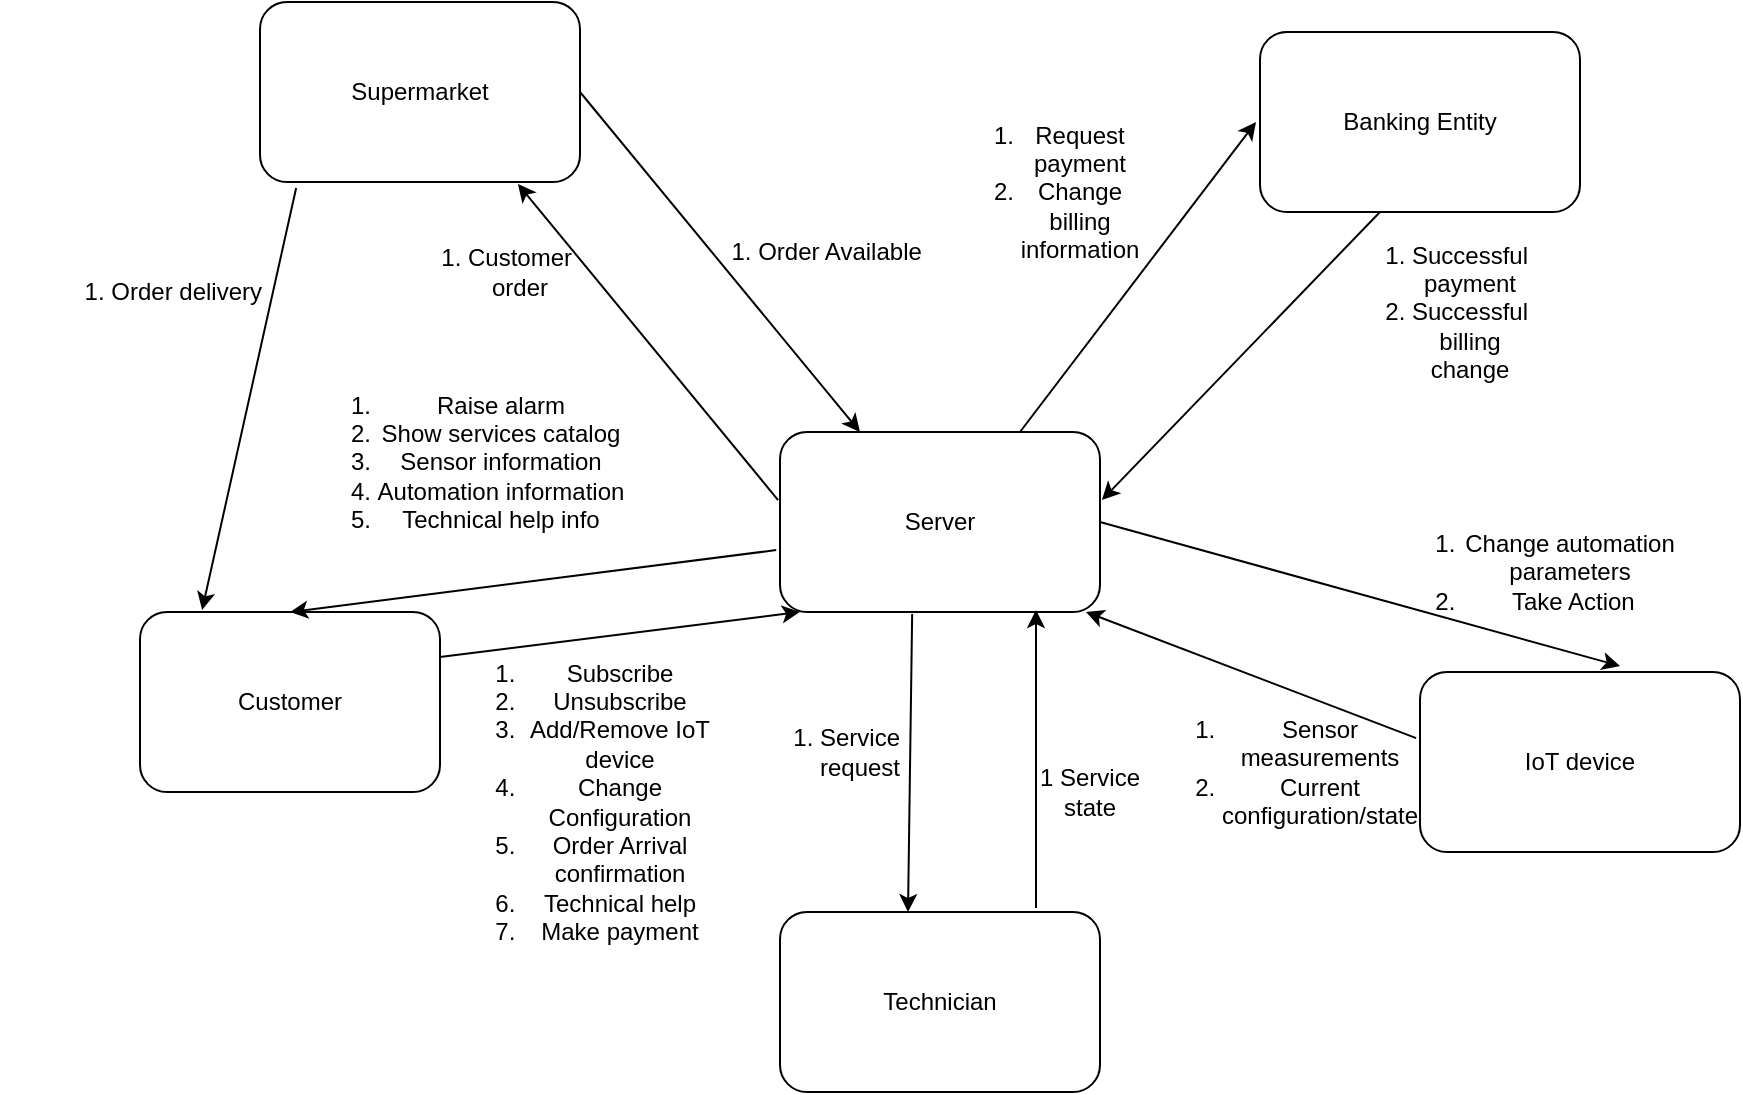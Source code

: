 <mxfile version="14.4.9" type="device"><diagram id="q1zlhT5ALgATSpc70-2m" name="Page-1"><mxGraphModel dx="1718" dy="393" grid="1" gridSize="10" guides="1" tooltips="1" connect="1" arrows="1" fold="1" page="1" pageScale="1" pageWidth="850" pageHeight="1100" math="0" shadow="0"><root><mxCell id="0"/><mxCell id="1" parent="0"/><mxCell id="SgFRur6B__4GydZNy9-J-1" value="Server" style="rounded=1;whiteSpace=wrap;html=1;" parent="1" vertex="1"><mxGeometry x="360" y="300" width="160" height="90" as="geometry"/></mxCell><mxCell id="SgFRur6B__4GydZNy9-J-2" value="Banking Entity" style="rounded=1;whiteSpace=wrap;html=1;" parent="1" vertex="1"><mxGeometry x="600" y="100" width="160" height="90" as="geometry"/></mxCell><mxCell id="SgFRur6B__4GydZNy9-J-3" value="Customer" style="rounded=1;whiteSpace=wrap;html=1;" parent="1" vertex="1"><mxGeometry x="40" y="390" width="150" height="90" as="geometry"/></mxCell><mxCell id="SgFRur6B__4GydZNy9-J-4" value="IoT device" style="rounded=1;whiteSpace=wrap;html=1;" parent="1" vertex="1"><mxGeometry x="680" y="420" width="160" height="90" as="geometry"/></mxCell><mxCell id="SgFRur6B__4GydZNy9-J-5" value="Supermarket" style="rounded=1;whiteSpace=wrap;html=1;" parent="1" vertex="1"><mxGeometry x="100" y="85" width="160" height="90" as="geometry"/></mxCell><mxCell id="SgFRur6B__4GydZNy9-J-9" value="" style="endArrow=classic;html=1;exitX=1;exitY=0.5;exitDx=0;exitDy=0;entryX=0.25;entryY=0;entryDx=0;entryDy=0;" parent="1" source="SgFRur6B__4GydZNy9-J-5" target="SgFRur6B__4GydZNy9-J-1" edge="1"><mxGeometry width="50" height="50" relative="1" as="geometry"><mxPoint x="400" y="260" as="sourcePoint"/><mxPoint x="450" y="210" as="targetPoint"/></mxGeometry></mxCell><mxCell id="SgFRur6B__4GydZNy9-J-10" value="" style="endArrow=classic;html=1;exitX=-0.006;exitY=0.378;exitDx=0;exitDy=0;entryX=0.806;entryY=1.011;entryDx=0;entryDy=0;entryPerimeter=0;exitPerimeter=0;" parent="1" source="SgFRur6B__4GydZNy9-J-1" target="SgFRur6B__4GydZNy9-J-5" edge="1"><mxGeometry width="50" height="50" relative="1" as="geometry"><mxPoint x="400" y="260" as="sourcePoint"/><mxPoint x="450" y="210" as="targetPoint"/></mxGeometry></mxCell><mxCell id="SgFRur6B__4GydZNy9-J-11" value="" style="endArrow=classic;html=1;exitX=-0.012;exitY=0.656;exitDx=0;exitDy=0;entryX=0.5;entryY=0;entryDx=0;entryDy=0;exitPerimeter=0;" parent="1" source="SgFRur6B__4GydZNy9-J-1" target="SgFRur6B__4GydZNy9-J-3" edge="1"><mxGeometry width="50" height="50" relative="1" as="geometry"><mxPoint x="400" y="260" as="sourcePoint"/><mxPoint x="330" y="579" as="targetPoint"/></mxGeometry></mxCell><mxCell id="SgFRur6B__4GydZNy9-J-12" value="" style="endArrow=classic;html=1;exitX=1;exitY=0.25;exitDx=0;exitDy=0;" parent="1" source="SgFRur6B__4GydZNy9-J-3" edge="1"><mxGeometry width="50" height="50" relative="1" as="geometry"><mxPoint x="370" y="294" as="sourcePoint"/><mxPoint x="370" y="390" as="targetPoint"/></mxGeometry></mxCell><mxCell id="SgFRur6B__4GydZNy9-J-14" value="" style="endArrow=classic;html=1;exitX=-0.012;exitY=0.367;exitDx=0;exitDy=0;exitPerimeter=0;entryX=0.956;entryY=1;entryDx=0;entryDy=0;entryPerimeter=0;" parent="1" source="SgFRur6B__4GydZNy9-J-4" target="SgFRur6B__4GydZNy9-J-1" edge="1"><mxGeometry width="50" height="50" relative="1" as="geometry"><mxPoint x="400" y="260" as="sourcePoint"/><mxPoint x="450" y="210" as="targetPoint"/></mxGeometry></mxCell><mxCell id="SgFRur6B__4GydZNy9-J-15" value="" style="endArrow=classic;html=1;exitX=1;exitY=0.5;exitDx=0;exitDy=0;entryX=0.625;entryY=-0.033;entryDx=0;entryDy=0;entryPerimeter=0;" parent="1" source="SgFRur6B__4GydZNy9-J-1" target="SgFRur6B__4GydZNy9-J-4" edge="1"><mxGeometry width="50" height="50" relative="1" as="geometry"><mxPoint x="400" y="260" as="sourcePoint"/><mxPoint x="450" y="210" as="targetPoint"/></mxGeometry></mxCell><mxCell id="SgFRur6B__4GydZNy9-J-16" value="" style="endArrow=classic;html=1;exitX=0.75;exitY=0;exitDx=0;exitDy=0;" parent="1" source="SgFRur6B__4GydZNy9-J-1" edge="1"><mxGeometry width="50" height="50" relative="1" as="geometry"><mxPoint x="400" y="260" as="sourcePoint"/><mxPoint x="598" y="145" as="targetPoint"/></mxGeometry></mxCell><mxCell id="SgFRur6B__4GydZNy9-J-17" value="" style="endArrow=classic;html=1;exitX=0.375;exitY=1;exitDx=0;exitDy=0;entryX=1.006;entryY=0.378;entryDx=0;entryDy=0;exitPerimeter=0;entryPerimeter=0;" parent="1" source="SgFRur6B__4GydZNy9-J-2" target="SgFRur6B__4GydZNy9-J-1" edge="1"><mxGeometry width="50" height="50" relative="1" as="geometry"><mxPoint x="400" y="260" as="sourcePoint"/><mxPoint x="450" y="210" as="targetPoint"/></mxGeometry></mxCell><mxCell id="SgFRur6B__4GydZNy9-J-18" value="&lt;ol&gt;&lt;li&gt;Subscribe&lt;/li&gt;&lt;li&gt;Unsubscribe&lt;/li&gt;&lt;li&gt;Add/Remove IoT device&lt;/li&gt;&lt;li&gt;Change Configuration&lt;/li&gt;&lt;li&gt;Order Arrival confirmation&lt;/li&gt;&lt;li&gt;Technical help&lt;/li&gt;&lt;li&gt;Make payment&lt;/li&gt;&lt;/ol&gt;" style="text;html=1;strokeColor=none;fillColor=none;align=center;verticalAlign=middle;whiteSpace=wrap;rounded=0;" parent="1" vertex="1"><mxGeometry x="190" y="430" width="140" height="110" as="geometry"/></mxCell><mxCell id="SgFRur6B__4GydZNy9-J-21" value="&lt;ol&gt;&lt;li&gt;Sensor measurements&lt;/li&gt;&lt;li&gt;Current configuration/state&lt;/li&gt;&lt;/ol&gt;" style="text;html=1;strokeColor=none;fillColor=none;align=center;verticalAlign=middle;whiteSpace=wrap;rounded=0;" parent="1" vertex="1"><mxGeometry x="590" y="460" width="40" height="20" as="geometry"/></mxCell><mxCell id="SgFRur6B__4GydZNy9-J-23" value="&lt;ol&gt;&lt;li&gt;Change automation parameters&lt;/li&gt;&lt;li&gt;&amp;nbsp;Take Action&lt;/li&gt;&lt;/ol&gt;" style="text;html=1;strokeColor=none;fillColor=none;align=center;verticalAlign=middle;whiteSpace=wrap;rounded=0;" parent="1" vertex="1"><mxGeometry x="660" y="360" width="150" height="20" as="geometry"/></mxCell><mxCell id="SgFRur6B__4GydZNy9-J-24" value="&lt;ol&gt;&lt;li&gt;Successful payment&lt;/li&gt;&lt;li&gt;Successful billing change&lt;/li&gt;&lt;/ol&gt;" style="text;html=1;strokeColor=none;fillColor=none;align=center;verticalAlign=middle;whiteSpace=wrap;rounded=0;" parent="1" vertex="1"><mxGeometry x="640" y="230" width="90" height="20" as="geometry"/></mxCell><mxCell id="SgFRur6B__4GydZNy9-J-25" value="&lt;ol&gt;&lt;li&gt;Request payment&lt;/li&gt;&lt;li&gt;Change billing information&lt;/li&gt;&lt;/ol&gt;" style="text;html=1;strokeColor=none;fillColor=none;align=center;verticalAlign=middle;whiteSpace=wrap;rounded=0;" parent="1" vertex="1"><mxGeometry x="450" y="170" width="80" height="20" as="geometry"/></mxCell><mxCell id="SgFRur6B__4GydZNy9-J-26" value="&lt;ol&gt;&lt;li&gt;Customer order&lt;/li&gt;&lt;/ol&gt;" style="text;html=1;strokeColor=none;fillColor=none;align=center;verticalAlign=middle;whiteSpace=wrap;rounded=0;" parent="1" vertex="1"><mxGeometry x="190" y="210" width="40" height="20" as="geometry"/></mxCell><mxCell id="SgFRur6B__4GydZNy9-J-27" value="&lt;ol&gt;&lt;li&gt;Order Available&lt;/li&gt;&lt;/ol&gt;" style="text;html=1;strokeColor=none;fillColor=none;align=center;verticalAlign=middle;whiteSpace=wrap;rounded=0;" parent="1" vertex="1"><mxGeometry x="300" y="200" width="140" height="20" as="geometry"/></mxCell><mxCell id="SgFRur6B__4GydZNy9-J-28" value="Technician" style="rounded=1;whiteSpace=wrap;html=1;" parent="1" vertex="1"><mxGeometry x="360" y="540" width="160" height="90" as="geometry"/></mxCell><mxCell id="SgFRur6B__4GydZNy9-J-29" value="" style="endArrow=classic;html=1;exitX=0.413;exitY=1.011;exitDx=0;exitDy=0;exitPerimeter=0;" parent="1" source="SgFRur6B__4GydZNy9-J-1" edge="1"><mxGeometry width="50" height="50" relative="1" as="geometry"><mxPoint x="400" y="400" as="sourcePoint"/><mxPoint x="424" y="540" as="targetPoint"/></mxGeometry></mxCell><mxCell id="SgFRur6B__4GydZNy9-J-30" value="" style="endArrow=classic;html=1;entryX=0.8;entryY=0.989;entryDx=0;entryDy=0;entryPerimeter=0;" parent="1" target="SgFRur6B__4GydZNy9-J-1" edge="1"><mxGeometry width="50" height="50" relative="1" as="geometry"><mxPoint x="488" y="538" as="sourcePoint"/><mxPoint x="450" y="450" as="targetPoint"/></mxGeometry></mxCell><mxCell id="SgFRur6B__4GydZNy9-J-31" value="" style="endArrow=classic;html=1;exitX=0.113;exitY=1.033;exitDx=0;exitDy=0;exitPerimeter=0;entryX=0.207;entryY=-0.011;entryDx=0;entryDy=0;entryPerimeter=0;" parent="1" source="SgFRur6B__4GydZNy9-J-5" target="SgFRur6B__4GydZNy9-J-3" edge="1"><mxGeometry width="50" height="50" relative="1" as="geometry"><mxPoint x="400" y="300" as="sourcePoint"/><mxPoint x="450" y="250" as="targetPoint"/></mxGeometry></mxCell><mxCell id="SgFRur6B__4GydZNy9-J-32" value="&lt;ol&gt;&lt;li&gt;Order delivery&amp;nbsp;&lt;/li&gt;&lt;/ol&gt;" style="text;html=1;strokeColor=none;fillColor=none;align=center;verticalAlign=middle;whiteSpace=wrap;rounded=0;" parent="1" vertex="1"><mxGeometry x="-30" y="220" width="150" height="20" as="geometry"/></mxCell><mxCell id="SgFRur6B__4GydZNy9-J-33" value="&lt;ol&gt;&lt;li&gt;Raise alarm&lt;/li&gt;&lt;li&gt;Show services catalog&lt;/li&gt;&lt;li&gt;Sensor information&lt;/li&gt;&lt;li&gt;Automation information&lt;/li&gt;&lt;li&gt;Technical help info&lt;/li&gt;&lt;/ol&gt;" style="text;html=1;align=center;verticalAlign=middle;resizable=0;points=[];autosize=1;" parent="1" vertex="1"><mxGeometry x="110" y="265" width="180" height="100" as="geometry"/></mxCell><mxCell id="SgFRur6B__4GydZNy9-J-35" value="1 Service state" style="text;html=1;strokeColor=none;fillColor=none;align=center;verticalAlign=middle;whiteSpace=wrap;rounded=0;" parent="1" vertex="1"><mxGeometry x="480" y="470" width="70" height="20" as="geometry"/></mxCell><mxCell id="SgFRur6B__4GydZNy9-J-36" value="&lt;ol&gt;&lt;li&gt;Service request&lt;/li&gt;&lt;/ol&gt;" style="text;html=1;strokeColor=none;fillColor=none;align=center;verticalAlign=middle;whiteSpace=wrap;rounded=0;" parent="1" vertex="1"><mxGeometry x="360" y="450" width="40" height="20" as="geometry"/></mxCell></root></mxGraphModel></diagram></mxfile>